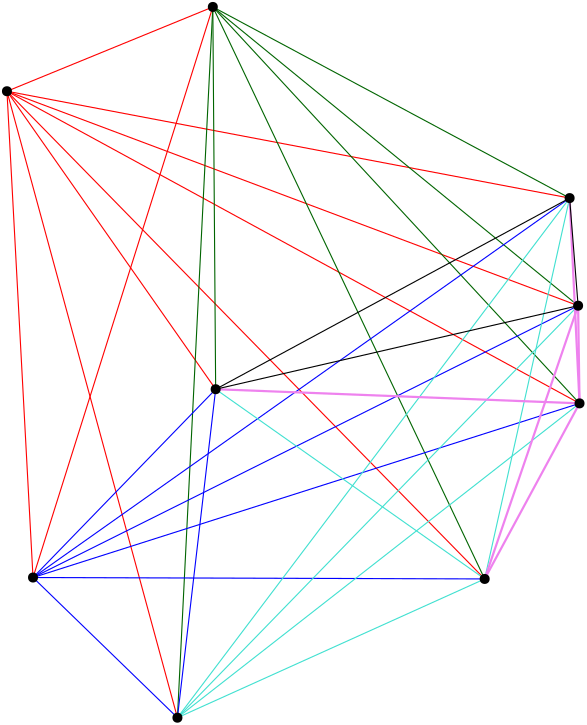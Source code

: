 <?xml version="1.0"?>
<!DOCTYPE ipe SYSTEM "ipe.dtd">
<ipe version="70206" creator="Ipe 7.2.7">
<info created="D:20190727181726" modified="D:20190727185410"/>
<ipestyle name="basic">
<symbol name="arrow/arc(spx)">
<path stroke="sym-stroke" fill="sym-stroke" pen="sym-pen">
0 0 m
-1 0.333 l
-1 -0.333 l
h
</path>
</symbol>
<symbol name="arrow/farc(spx)">
<path stroke="sym-stroke" fill="white" pen="sym-pen">
0 0 m
-1 0.333 l
-1 -0.333 l
h
</path>
</symbol>
<symbol name="arrow/ptarc(spx)">
<path stroke="sym-stroke" fill="sym-stroke" pen="sym-pen">
0 0 m
-1 0.333 l
-0.8 0 l
-1 -0.333 l
h
</path>
</symbol>
<symbol name="arrow/fptarc(spx)">
<path stroke="sym-stroke" fill="white" pen="sym-pen">
0 0 m
-1 0.333 l
-0.8 0 l
-1 -0.333 l
h
</path>
</symbol>
<symbol name="mark/circle(sx)" transformations="translations">
<path fill="sym-stroke">
0.6 0 0 0.6 0 0 e
0.4 0 0 0.4 0 0 e
</path>
</symbol>
<symbol name="mark/disk(sx)" transformations="translations">
<path fill="sym-stroke">
0.6 0 0 0.6 0 0 e
</path>
</symbol>
<symbol name="mark/fdisk(sfx)" transformations="translations">
<group>
<path fill="sym-fill">
0.5 0 0 0.5 0 0 e
</path>
<path fill="sym-stroke" fillrule="eofill">
0.6 0 0 0.6 0 0 e
0.4 0 0 0.4 0 0 e
</path>
</group>
</symbol>
<symbol name="mark/box(sx)" transformations="translations">
<path fill="sym-stroke" fillrule="eofill">
-0.6 -0.6 m
0.6 -0.6 l
0.6 0.6 l
-0.6 0.6 l
h
-0.4 -0.4 m
0.4 -0.4 l
0.4 0.4 l
-0.4 0.4 l
h
</path>
</symbol>
<symbol name="mark/square(sx)" transformations="translations">
<path fill="sym-stroke">
-0.6 -0.6 m
0.6 -0.6 l
0.6 0.6 l
-0.6 0.6 l
h
</path>
</symbol>
<symbol name="mark/fsquare(sfx)" transformations="translations">
<group>
<path fill="sym-fill">
-0.5 -0.5 m
0.5 -0.5 l
0.5 0.5 l
-0.5 0.5 l
h
</path>
<path fill="sym-stroke" fillrule="eofill">
-0.6 -0.6 m
0.6 -0.6 l
0.6 0.6 l
-0.6 0.6 l
h
-0.4 -0.4 m
0.4 -0.4 l
0.4 0.4 l
-0.4 0.4 l
h
</path>
</group>
</symbol>
<symbol name="mark/cross(sx)" transformations="translations">
<group>
<path fill="sym-stroke">
-0.43 -0.57 m
0.57 0.43 l
0.43 0.57 l
-0.57 -0.43 l
h
</path>
<path fill="sym-stroke">
-0.43 0.57 m
0.57 -0.43 l
0.43 -0.57 l
-0.57 0.43 l
h
</path>
</group>
</symbol>
<symbol name="arrow/fnormal(spx)">
<path stroke="sym-stroke" fill="white" pen="sym-pen">
0 0 m
-1 0.333 l
-1 -0.333 l
h
</path>
</symbol>
<symbol name="arrow/pointed(spx)">
<path stroke="sym-stroke" fill="sym-stroke" pen="sym-pen">
0 0 m
-1 0.333 l
-0.8 0 l
-1 -0.333 l
h
</path>
</symbol>
<symbol name="arrow/fpointed(spx)">
<path stroke="sym-stroke" fill="white" pen="sym-pen">
0 0 m
-1 0.333 l
-0.8 0 l
-1 -0.333 l
h
</path>
</symbol>
<symbol name="arrow/linear(spx)">
<path stroke="sym-stroke" pen="sym-pen">
-1 0.333 m
0 0 l
-1 -0.333 l
</path>
</symbol>
<symbol name="arrow/fdouble(spx)">
<path stroke="sym-stroke" fill="white" pen="sym-pen">
0 0 m
-1 0.333 l
-1 -0.333 l
h
-1 0 m
-2 0.333 l
-2 -0.333 l
h
</path>
</symbol>
<symbol name="arrow/double(spx)">
<path stroke="sym-stroke" fill="sym-stroke" pen="sym-pen">
0 0 m
-1 0.333 l
-1 -0.333 l
h
-1 0 m
-2 0.333 l
-2 -0.333 l
h
</path>
</symbol>
<pen name="heavier" value="0.8"/>
<pen name="fat" value="1.2"/>
<pen name="ultrafat" value="2"/>
<symbolsize name="large" value="5"/>
<symbolsize name="small" value="2"/>
<symbolsize name="tiny" value="1.1"/>
<arrowsize name="large" value="10"/>
<arrowsize name="small" value="5"/>
<arrowsize name="tiny" value="3"/>
<color name="red" value="1 0 0"/>
<color name="green" value="0 1 0"/>
<color name="blue" value="0 0 1"/>
<color name="yellow" value="1 1 0"/>
<color name="orange" value="1 0.647 0"/>
<color name="gold" value="1 0.843 0"/>
<color name="purple" value="0.627 0.125 0.941"/>
<color name="gray" value="0.745"/>
<color name="brown" value="0.647 0.165 0.165"/>
<color name="navy" value="0 0 0.502"/>
<color name="pink" value="1 0.753 0.796"/>
<color name="seagreen" value="0.18 0.545 0.341"/>
<color name="turquoise" value="0.251 0.878 0.816"/>
<color name="violet" value="0.933 0.51 0.933"/>
<color name="darkblue" value="0 0 0.545"/>
<color name="darkcyan" value="0 0.545 0.545"/>
<color name="darkgray" value="0.663"/>
<color name="darkgreen" value="0 0.392 0"/>
<color name="darkmagenta" value="0.545 0 0.545"/>
<color name="darkorange" value="1 0.549 0"/>
<color name="darkred" value="0.545 0 0"/>
<color name="lightblue" value="0.678 0.847 0.902"/>
<color name="lightcyan" value="0.878 1 1"/>
<color name="lightgray" value="0.827"/>
<color name="lightgreen" value="0.565 0.933 0.565"/>
<color name="lightyellow" value="1 1 0.878"/>
<dashstyle name="dashed" value="[4] 0"/>
<dashstyle name="dotted" value="[1 3] 0"/>
<dashstyle name="dash dotted" value="[4 2 1 2] 0"/>
<dashstyle name="dash dot dotted" value="[4 2 1 2 1 2] 0"/>
<textsize name="large" value="\large"/>
<textsize name="Large" value="\Large"/>
<textsize name="LARGE" value="\LARGE"/>
<textsize name="huge" value="\huge"/>
<textsize name="Huge" value="\Huge"/>
<textsize name="small" value="\small"/>
<textsize name="footnote" value="\footnotesize"/>
<textsize name="tiny" value="\tiny"/>
<textstyle name="center" begin="\begin{center}" end="\end{center}"/>
<textstyle name="itemize" begin="\begin{itemize}" end="\end{itemize}"/>
<textstyle name="item" begin="\begin{itemize}\item{}" end="\end{itemize}"/>
<gridsize name="4 pts" value="4"/>
<gridsize name="8 pts (~3 mm)" value="8"/>
<gridsize name="16 pts (~6 mm)" value="16"/>
<gridsize name="32 pts (~12 mm)" value="32"/>
<gridsize name="10 pts (~3.5 mm)" value="10"/>
<gridsize name="20 pts (~7 mm)" value="20"/>
<gridsize name="14 pts (~5 mm)" value="14"/>
<gridsize name="28 pts (~10 mm)" value="28"/>
<gridsize name="56 pts (~20 mm)" value="56"/>
<anglesize name="90 deg" value="90"/>
<anglesize name="60 deg" value="60"/>
<anglesize name="45 deg" value="45"/>
<anglesize name="30 deg" value="30"/>
<anglesize name="22.5 deg" value="22.5"/>
<opacity name="10%" value="0.1"/>
<opacity name="30%" value="0.3"/>
<opacity name="50%" value="0.5"/>
<opacity name="75%" value="0.75"/>
<tiling name="falling" angle="-60" step="4" width="1"/>
<tiling name="rising" angle="30" step="4" width="1"/>
</ipestyle>
<page>
<layer name="alpha"/>
<view layers="alpha" active="alpha"/>
<path layer="alpha" stroke="red">
81.8113 737.058 m
91.1961 561.993 l
</path>
<path stroke="red">
91.1961 561.993 m
155.928 767.403 l
</path>
<path stroke="red">
155.928 767.403 m
81.8113 737.058 l
</path>
<path stroke="red">
81.8113 737.058 m
284.373 698.593 l
</path>
<path stroke="red">
81.8113 737.058 m
287.431 659.856 l
</path>
<path stroke="red">
81.8113 737.058 m
287.941 624.687 l
</path>
<path stroke="red">
81.8113 737.058 m
156.948 629.784 l
</path>
<path stroke="red">
81.8113 737.058 m
143.186 511.533 l
</path>
<path stroke="red">
81.8113 737.058 m
253.791 561.484 l
</path>
<path stroke="darkgreen">
155.928 767.403 m
284.373 698.593 l
</path>
<path stroke="darkgreen">
155.928 767.403 m
143.186 511.533 l
</path>
<path stroke="darkgreen">
155.928 767.403 m
156.948 629.784 l
</path>
<path stroke="darkgreen">
155.928 767.403 m
253.791 561.484 l
</path>
<path stroke="darkgreen">
155.928 767.403 m
287.431 659.856 l
</path>
<path stroke="darkgreen">
155.928 767.403 m
287.941 624.687 l
</path>
<path stroke="blue">
91.1961 561.993 m
143.186 511.533 l
</path>
<path stroke="blue">
143.186 511.533 m
156.948 629.784 l
</path>
<path stroke="blue">
156.948 629.784 m
91.1961 561.993 l
</path>
<path stroke="blue">
91.1961 561.993 m
284.373 698.593 l
</path>
<path stroke="blue">
91.1961 561.993 m
287.431 659.856 l
</path>
<path stroke="blue">
91.1961 561.993 m
287.941 624.687 l
</path>
<path stroke="blue">
91.1961 561.993 m
253.791 561.484 l
</path>
<path stroke="turquoise">
284.373 698.593 m
143.186 511.533 l
</path>
<path stroke="turquoise">
143.186 511.533 m
253.791 561.484 l
</path>
<path stroke="turquoise">
253.791 561.484 m
284.373 698.593 l
</path>
<path stroke="turquoise">
253.791 561.484 m
156.948 629.784 l
</path>
<path stroke="turquoise">
143.186 511.533 m
287.431 659.856 l
</path>
<path stroke="turquoise">
143.186 511.533 m
287.941 624.687 l
</path>
<path stroke="violet" pen="heavier">
287.431 659.856 m
253.791 561.484 l
</path>
<path stroke="violet" pen="heavier">
253.791 561.484 m
287.941 624.687 l
</path>
<path stroke="violet" pen="heavier">
287.941 624.687 m
287.431 659.856 l
</path>
<path stroke="violet" pen="heavier">
284.373 698.593 m
287.941 624.687 l
</path>
<path stroke="violet" pen="heavier">
287.941 624.687 m
156.948 629.784 l
</path>
<path stroke="black">
284.373 698.593 m
156.948 629.784 l
156.948 629.784 l
</path>
<path stroke="black">
156.948 629.784 m
287.431 659.856 l
</path>
<path stroke="black">
287.431 659.856 m
284.373 698.593 l
</path>
<use matrix="1 0 0 1 60.4698 254.197" name="mark/disk(sx)" pos="21.3415 482.86" size="normal" stroke="black"/>
<use matrix="1 0 0 1 60.4698 254.197" name="mark/disk(sx)" pos="95.4583 513.205" size="normal" stroke="black"/>
<use matrix="1 0 0 1 60.4698 254.197" name="mark/disk(sx)" pos="96.4777 375.586" size="normal" stroke="black"/>
<use matrix="1 0 0 1 60.4698 254.197" name="mark/disk(sx)" pos="30.7263 307.796" size="normal" stroke="black"/>
<use matrix="1 0 0 1 60.4698 254.197" name="mark/disk(sx)" pos="227.471 370.489" size="normal" stroke="black"/>
<use matrix="1 0 0 1 60.4698 254.197" name="mark/disk(sx)" pos="226.961 405.659" size="normal" stroke="black"/>
<use matrix="1 0 0 1 60.4698 254.197" name="mark/disk(sx)" pos="223.903 444.396" size="normal" stroke="black"/>
<use matrix="1 0 0 1 60.4698 254.197" name="mark/disk(sx)" pos="193.321 307.286" size="normal" stroke="black"/>
<use matrix="1 0 0 1 60.4698 254.197" name="mark/disk(sx)" pos="82.7157 257.336" size="normal" stroke="black"/>
</page>
</ipe>
